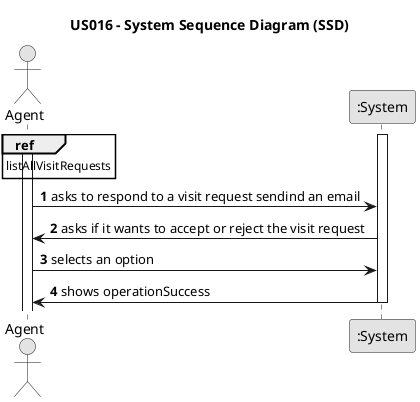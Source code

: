 @startuml
skinparam monochrome true
skinparam packageStyle rectangle
skinparam shadowing false

autonumber

@startuml
skinparam monochrome true
skinparam packageStyle rectangle
skinparam shadowing false

title US016 - System Sequence Diagram (SSD)
autonumber

actor "Agent" as agent
participant ":System" as UI


activate UI
ref over  agent
listAllVisitRequests
end

activate agent
agent -> UI : asks to respond to a visit request sendind an email
UI -> agent: asks if it wants to accept or reject the visit request
agent -> UI : selects an option

UI -> agent : shows operationSuccess
deactivate UI


@enduml